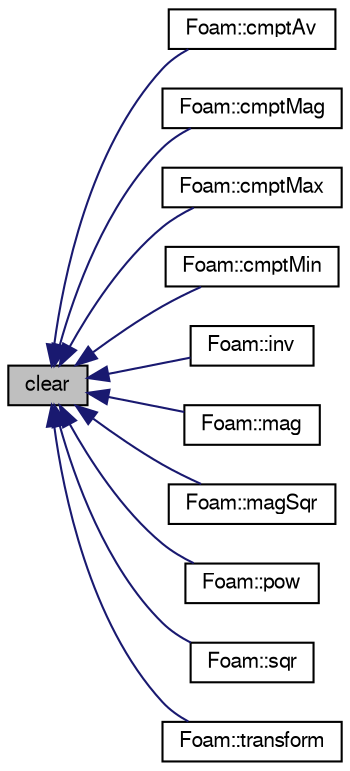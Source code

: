 digraph "clear"
{
  bgcolor="transparent";
  edge [fontname="FreeSans",fontsize="10",labelfontname="FreeSans",labelfontsize="10"];
  node [fontname="FreeSans",fontsize="10",shape=record];
  rankdir="LR";
  Node1 [label="clear",height=0.2,width=0.4,color="black", fillcolor="grey75", style="filled" fontcolor="black"];
  Node1 -> Node2 [dir="back",color="midnightblue",fontsize="10",style="solid",fontname="FreeSans"];
  Node2 [label="Foam::cmptAv",height=0.2,width=0.4,color="black",URL="$a10237.html#a12dbfa9b389c8ca69f2cb36f678684ef"];
  Node1 -> Node3 [dir="back",color="midnightblue",fontsize="10",style="solid",fontname="FreeSans"];
  Node3 [label="Foam::cmptMag",height=0.2,width=0.4,color="black",URL="$a10237.html#a434be4c3568831d6273b068bcefaebe6"];
  Node1 -> Node4 [dir="back",color="midnightblue",fontsize="10",style="solid",fontname="FreeSans"];
  Node4 [label="Foam::cmptMax",height=0.2,width=0.4,color="black",URL="$a10237.html#a378cae136e91e5ce5ef691b15ba34c47"];
  Node1 -> Node5 [dir="back",color="midnightblue",fontsize="10",style="solid",fontname="FreeSans"];
  Node5 [label="Foam::cmptMin",height=0.2,width=0.4,color="black",URL="$a10237.html#a732fc7cdc0e15648eda06cd02796dca7"];
  Node1 -> Node6 [dir="back",color="midnightblue",fontsize="10",style="solid",fontname="FreeSans"];
  Node6 [label="Foam::inv",height=0.2,width=0.4,color="black",URL="$a10237.html#adc85ac994532d0b9e67200cdb49d176b"];
  Node1 -> Node7 [dir="back",color="midnightblue",fontsize="10",style="solid",fontname="FreeSans"];
  Node7 [label="Foam::mag",height=0.2,width=0.4,color="black",URL="$a10237.html#a6f5f01dfab59b7ad0ebf55cafcbfb951"];
  Node1 -> Node8 [dir="back",color="midnightblue",fontsize="10",style="solid",fontname="FreeSans"];
  Node8 [label="Foam::magSqr",height=0.2,width=0.4,color="black",URL="$a10237.html#aee31c88dd7e953aa84eac9a034c61be1"];
  Node1 -> Node9 [dir="back",color="midnightblue",fontsize="10",style="solid",fontname="FreeSans"];
  Node9 [label="Foam::pow",height=0.2,width=0.4,color="black",URL="$a10237.html#ab1a2ec56fd6672e3cd8ea0fe12f1a63c"];
  Node1 -> Node10 [dir="back",color="midnightblue",fontsize="10",style="solid",fontname="FreeSans"];
  Node10 [label="Foam::sqr",height=0.2,width=0.4,color="black",URL="$a10237.html#a19b83d3e30d6e8590063cca5d009cb31"];
  Node1 -> Node11 [dir="back",color="midnightblue",fontsize="10",style="solid",fontname="FreeSans"];
  Node11 [label="Foam::transform",height=0.2,width=0.4,color="black",URL="$a10237.html#a89b9018b04b5bac5734cb64db3677994"];
}
